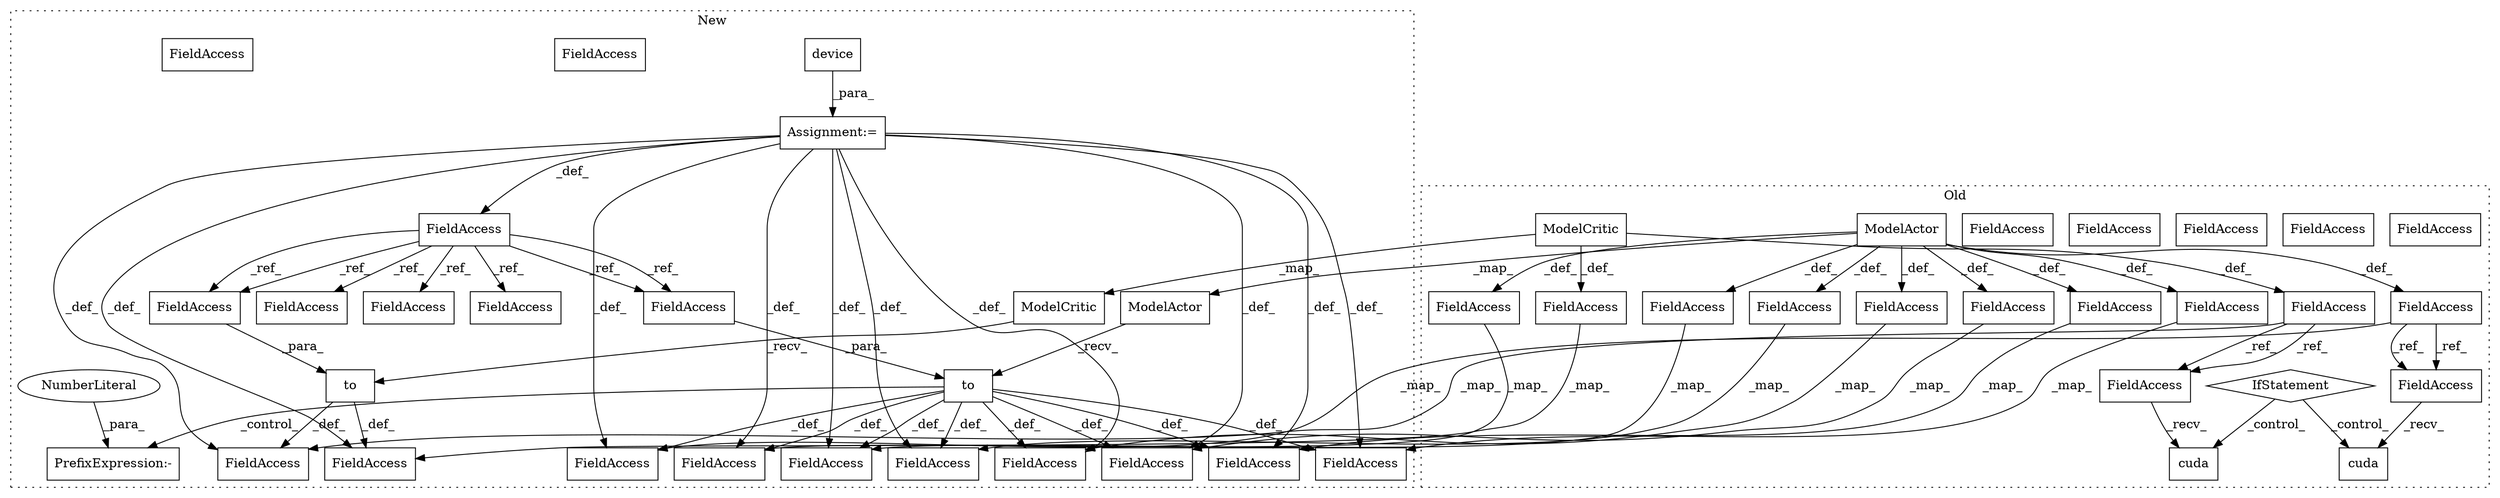 digraph G {
subgraph cluster0 {
1 [label="IfStatement" a="25" s="2500,2513" l="4,2" shape="diamond"];
4 [label="cuda" a="32" s="2533" l="6" shape="box"];
8 [label="FieldAccess" a="22" s="2525" l="7" shape="box"];
11 [label="FieldAccess" a="22" s="2333" l="7" shape="box"];
12 [label="FieldAccess" a="22" s="3783" l="4" shape="box"];
14 [label="FieldAccess" a="22" s="4842" l="4" shape="box"];
16 [label="FieldAccess" a="22" s="2701" l="4" shape="box"];
18 [label="cuda" a="32" s="2557" l="6" shape="box"];
19 [label="FieldAccess" a="22" s="2549" l="7" shape="box"];
21 [label="FieldAccess" a="22" s="2431" l="7" shape="box"];
25 [label="ModelActor" a="32" s="2347,2422" l="11,1" shape="box"];
27 [label="ModelCritic" a="32" s="2445,2491" l="12,1" shape="box"];
30 [label="FieldAccess" a="22" s="5239" l="10" shape="box"];
31 [label="FieldAccess" a="22" s="2884" l="7" shape="box"];
34 [label="FieldAccess" a="22" s="5317" l="13" shape="box"];
35 [label="FieldAccess" a="22" s="4313" l="4" shape="box"];
38 [label="FieldAccess" a="22" s="2719" l="10" shape="box"];
39 [label="FieldAccess" a="22" s="5363" l="14" shape="box"];
41 [label="FieldAccess" a="22" s="4410" l="5" shape="box"];
43 [label="FieldAccess" a="22" s="3318" l="13" shape="box"];
47 [label="FieldAccess" a="22" s="2525" l="7" shape="box"];
48 [label="FieldAccess" a="22" s="2549" l="7" shape="box"];
label = "Old";
style="dotted";
}
subgraph cluster1 {
2 [label="device" a="32" s="2083,2116" l="7,1" shape="box"];
3 [label="Assignment:=" a="7" s="2076" l="1" shape="box"];
5 [label="to" a="32" s="2487,2496" l="3,1" shape="box"];
6 [label="FieldAccess" a="22" s="2490" l="6" shape="box"];
7 [label="FieldAccess" a="22" s="2070" l="6" shape="box"];
9 [label="FieldAccess" a="22" s="3786" l="6" shape="box"];
10 [label="FieldAccess" a="22" s="2396" l="7" shape="box"];
13 [label="FieldAccess" a="22" s="4842" l="6" shape="box"];
15 [label="FieldAccess" a="22" s="2570" l="6" shape="box"];
17 [label="FieldAccess" a="22" s="2707" l="6" shape="box"];
20 [label="to" a="32" s="2567,2576" l="3,1" shape="box"];
22 [label="FieldAccess" a="22" s="2505" l="7" shape="box"];
23 [label="PrefixExpression:-" a="38" s="5020" l="1" shape="box"];
24 [label="NumberLiteral" a="34" s="5021" l="1" shape="ellipse"];
26 [label="ModelActor" a="32" s="2410,2485" l="11,1" shape="box"];
28 [label="ModelCritic" a="32" s="2519,2565" l="12,1" shape="box"];
29 [label="FieldAccess" a="22" s="5248" l="10" shape="box"];
32 [label="FieldAccess" a="22" s="2887" l="7" shape="box"];
33 [label="FieldAccess" a="22" s="5326" l="13" shape="box"];
36 [label="FieldAccess" a="22" s="4313" l="4" shape="box"];
37 [label="FieldAccess" a="22" s="2722" l="10" shape="box"];
40 [label="FieldAccess" a="22" s="5372" l="14" shape="box"];
42 [label="FieldAccess" a="22" s="4410" l="5" shape="box"];
44 [label="FieldAccess" a="22" s="3321" l="13" shape="box"];
45 [label="FieldAccess" a="22" s="2490" l="6" shape="box"];
46 [label="FieldAccess" a="22" s="2570" l="6" shape="box"];
label = "New";
style="dotted";
}
1 -> 4 [label="_control_"];
1 -> 18 [label="_control_"];
2 -> 3 [label="_para_"];
3 -> 36 [label="_def_"];
3 -> 40 [label="_def_"];
3 -> 37 [label="_def_"];
3 -> 42 [label="_def_"];
3 -> 7 [label="_def_"];
3 -> 29 [label="_def_"];
3 -> 32 [label="_def_"];
3 -> 44 [label="_def_"];
3 -> 10 [label="_def_"];
3 -> 33 [label="_def_"];
3 -> 22 [label="_def_"];
5 -> 37 [label="_def_"];
5 -> 42 [label="_def_"];
5 -> 23 [label="_control_"];
5 -> 40 [label="_def_"];
5 -> 33 [label="_def_"];
5 -> 36 [label="_def_"];
5 -> 10 [label="_def_"];
5 -> 44 [label="_def_"];
5 -> 29 [label="_def_"];
7 -> 45 [label="_ref_"];
7 -> 17 [label="_ref_"];
7 -> 46 [label="_ref_"];
7 -> 9 [label="_ref_"];
7 -> 13 [label="_ref_"];
7 -> 45 [label="_ref_"];
7 -> 46 [label="_ref_"];
11 -> 47 [label="_ref_"];
11 -> 10 [label="_map_"];
11 -> 47 [label="_ref_"];
20 -> 32 [label="_def_"];
20 -> 22 [label="_def_"];
21 -> 22 [label="_map_"];
21 -> 48 [label="_ref_"];
21 -> 48 [label="_ref_"];
24 -> 23 [label="_para_"];
25 -> 35 [label="_def_"];
25 -> 11 [label="_def_"];
25 -> 34 [label="_def_"];
25 -> 39 [label="_def_"];
25 -> 43 [label="_def_"];
25 -> 26 [label="_map_"];
25 -> 41 [label="_def_"];
25 -> 30 [label="_def_"];
25 -> 38 [label="_def_"];
26 -> 5 [label="_recv_"];
27 -> 31 [label="_def_"];
27 -> 28 [label="_map_"];
27 -> 21 [label="_def_"];
28 -> 20 [label="_recv_"];
30 -> 29 [label="_map_"];
31 -> 32 [label="_map_"];
34 -> 33 [label="_map_"];
35 -> 36 [label="_map_"];
38 -> 37 [label="_map_"];
39 -> 40 [label="_map_"];
41 -> 42 [label="_map_"];
43 -> 44 [label="_map_"];
45 -> 5 [label="_para_"];
46 -> 20 [label="_para_"];
47 -> 4 [label="_recv_"];
48 -> 18 [label="_recv_"];
}